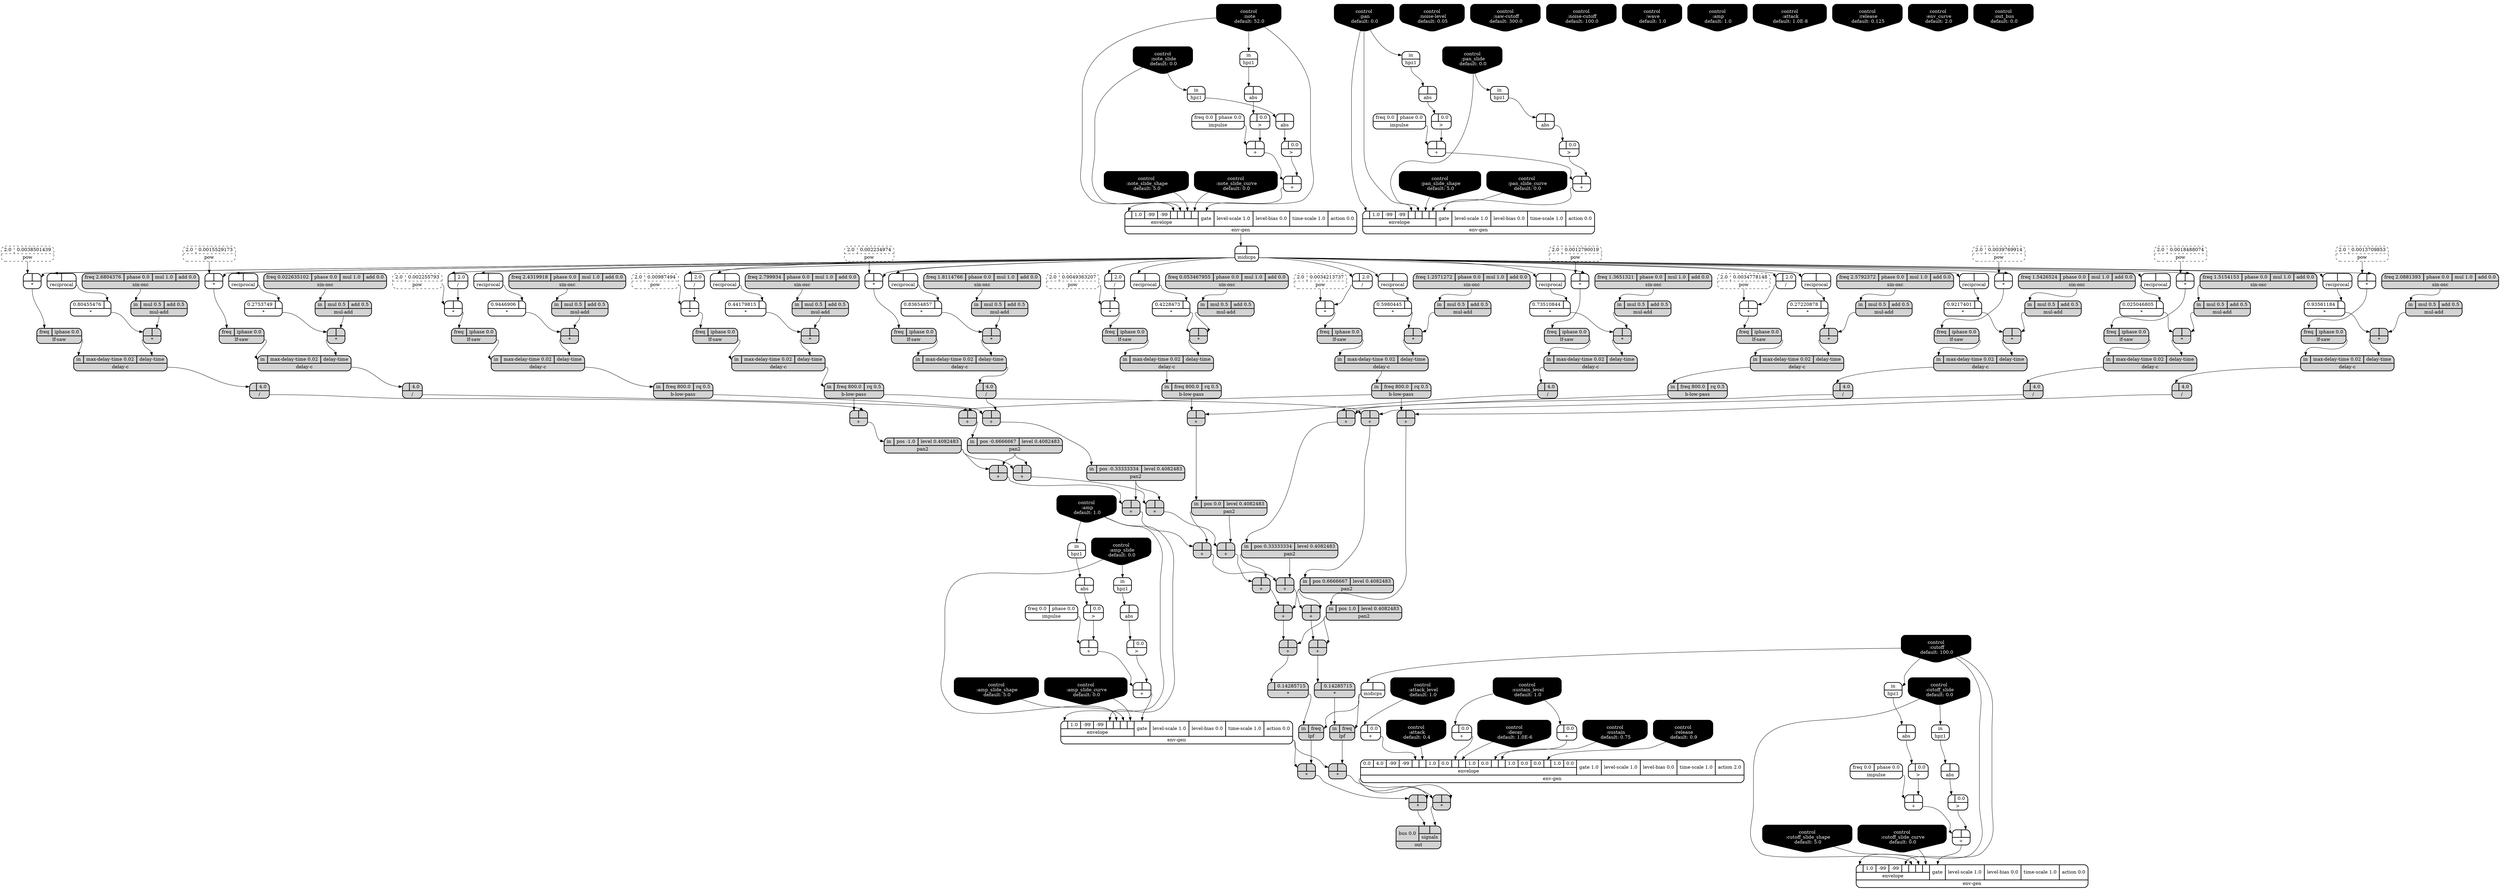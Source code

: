 digraph synthdef {
45 [label = "{{ <a> |<b> } |<__UG_NAME__>* }" style="bold, rounded" shape=record rankdir=LR];
48 [label = "{{ <a> 0.44179815|<b> } |<__UG_NAME__>* }" style="bold, rounded" shape=record rankdir=LR];
51 [label = "{{ <a> |<b> } |<__UG_NAME__>* }" style="filled, bold, rounded"  shape=record rankdir=LR];
55 [label = "{{ <a> |<b> } |<__UG_NAME__>* }" style="bold, rounded" shape=record rankdir=LR];
58 [label = "{{ <a> 0.80455476|<b> } |<__UG_NAME__>* }" style="bold, rounded" shape=record rankdir=LR];
61 [label = "{{ <a> |<b> } |<__UG_NAME__>* }" style="filled, bold, rounded"  shape=record rankdir=LR];
66 [label = "{{ <a> 0.9217401|<b> } |<__UG_NAME__>* }" style="bold, rounded" shape=record rankdir=LR];
69 [label = "{{ <a> |<b> } |<__UG_NAME__>* }" style="bold, rounded" shape=record rankdir=LR];
72 [label = "{{ <a> |<b> } |<__UG_NAME__>* }" style="bold, rounded" shape=record rankdir=LR];
75 [label = "{{ <a> 0.83654857|<b> } |<__UG_NAME__>* }" style="bold, rounded" shape=record rankdir=LR];
78 [label = "{{ <a> |<b> } |<__UG_NAME__>* }" style="filled, bold, rounded"  shape=record rankdir=LR];
83 [label = "{{ <a> 0.93561184|<b> } |<__UG_NAME__>* }" style="bold, rounded" shape=record rankdir=LR];
86 [label = "{{ <a> |<b> } |<__UG_NAME__>* }" style="filled, bold, rounded"  shape=record rankdir=LR];
89 [label = "{{ <a> |<b> } |<__UG_NAME__>* }" style="bold, rounded" shape=record rankdir=LR];
92 [label = "{{ <a> 0.9446906|<b> } |<__UG_NAME__>* }" style="bold, rounded" shape=record rankdir=LR];
95 [label = "{{ <a> |<b> } |<__UG_NAME__>* }" style="filled, bold, rounded"  shape=record rankdir=LR];
98 [label = "{{ <a> 0.4228473|<b> } |<__UG_NAME__>* }" style="bold, rounded" shape=record rankdir=LR];
101 [label = "{{ <a> |<b> } |<__UG_NAME__>* }" style="filled, bold, rounded"  shape=record rankdir=LR];
106 [label = "{{ <a> |<b> } |<__UG_NAME__>* }" style="bold, rounded" shape=record rankdir=LR];
109 [label = "{{ <a> 0.5980445|<b> } |<__UG_NAME__>* }" style="bold, rounded" shape=record rankdir=LR];
112 [label = "{{ <a> |<b> } |<__UG_NAME__>* }" style="filled, bold, rounded"  shape=record rankdir=LR];
116 [label = "{{ <a> |<b> } |<__UG_NAME__>* }" style="bold, rounded" shape=record rankdir=LR];
118 [label = "{{ <a> 0.2753749|<b> } |<__UG_NAME__>* }" style="bold, rounded" shape=record rankdir=LR];
121 [label = "{{ <a> |<b> } |<__UG_NAME__>* }" style="filled, bold, rounded"  shape=record rankdir=LR];
133 [label = "{{ <a> |<b> } |<__UG_NAME__>* }" style="bold, rounded" shape=record rankdir=LR];
136 [label = "{{ <a> 0.73510844|<b> } |<__UG_NAME__>* }" style="bold, rounded" shape=record rankdir=LR];
139 [label = "{{ <a> |<b> } |<__UG_NAME__>* }" style="filled, bold, rounded"  shape=record rankdir=LR];
147 [label = "{{ <a> |<b> } |<__UG_NAME__>* }" style="bold, rounded" shape=record rankdir=LR];
149 [label = "{{ <a> 0.27220878|<b> } |<__UG_NAME__>* }" style="bold, rounded" shape=record rankdir=LR];
152 [label = "{{ <a> |<b> } |<__UG_NAME__>* }" style="filled, bold, rounded"  shape=record rankdir=LR];
156 [label = "{{ <a> |<b> } |<__UG_NAME__>* }" style="bold, rounded" shape=record rankdir=LR];
160 [label = "{{ <a> |<b> } |<__UG_NAME__>* }" style="filled, bold, rounded"  shape=record rankdir=LR];
167 [label = "{{ <a> |<b> } |<__UG_NAME__>* }" style="bold, rounded" shape=record rankdir=LR];
170 [label = "{{ <a> 0.025046805|<b> } |<__UG_NAME__>* }" style="bold, rounded" shape=record rankdir=LR];
173 [label = "{{ <a> |<b> } |<__UG_NAME__>* }" style="filled, bold, rounded"  shape=record rankdir=LR];
186 [label = "{{ <a> |<b> } |<__UG_NAME__>* }" style="bold, rounded" shape=record rankdir=LR];
197 [label = "{{ <a> |<b> 0.14285715} |<__UG_NAME__>* }" style="filled, bold, rounded"  shape=record rankdir=LR];
207 [label = "{{ <a> |<b> 0.14285715} |<__UG_NAME__>* }" style="filled, bold, rounded"  shape=record rankdir=LR];
209 [label = "{{ <a> |<b> } |<__UG_NAME__>* }" style="filled, bold, rounded"  shape=record rankdir=LR];
213 [label = "{{ <a> |<b> } |<__UG_NAME__>* }" style="filled, bold, rounded"  shape=record rankdir=LR];
214 [label = "{{ <a> |<b> } |<__UG_NAME__>* }" style="filled, bold, rounded"  shape=record rankdir=LR];
215 [label = "{{ <a> |<b> } |<__UG_NAME__>* }" style="filled, bold, rounded"  shape=record rankdir=LR];
35 [label = "{{ <a> |<b> } |<__UG_NAME__>+ }" style="bold, rounded" shape=record rankdir=LR];
39 [label = "{{ <a> |<b> } |<__UG_NAME__>+ }" style="bold, rounded" shape=record rankdir=LR];
64 [label = "{{ <a> |<b> } |<__UG_NAME__>+ }" style="filled, bold, rounded"  shape=record rankdir=LR];
124 [label = "{{ <a> |<b> } |<__UG_NAME__>+ }" style="filled, bold, rounded"  shape=record rankdir=LR];
126 [label = "{{ <a> |<b> } |<__UG_NAME__>+ }" style="filled, bold, rounded"  shape=record rankdir=LR];
128 [label = "{{ <a> |<b> } |<__UG_NAME__>+ }" style="filled, bold, rounded"  shape=record rankdir=LR];
130 [label = "{{ <a> |<b> } |<__UG_NAME__>+ }" style="filled, bold, rounded"  shape=record rankdir=LR];
142 [label = "{{ <a> |<b> } |<__UG_NAME__>+ }" style="filled, bold, rounded"  shape=record rankdir=LR];
144 [label = "{{ <a> |<b> } |<__UG_NAME__>+ }" style="filled, bold, rounded"  shape=record rankdir=LR];
163 [label = "{{ <a> |<b> } |<__UG_NAME__>+ }" style="filled, bold, rounded"  shape=record rankdir=LR];
165 [label = "{{ <a> |<b> } |<__UG_NAME__>+ }" style="filled, bold, rounded"  shape=record rankdir=LR];
176 [label = "{{ <a> |<b> } |<__UG_NAME__>+ }" style="filled, bold, rounded"  shape=record rankdir=LR];
178 [label = "{{ <a> |<b> } |<__UG_NAME__>+ }" style="filled, bold, rounded"  shape=record rankdir=LR];
181 [label = "{{ <a> |<b> } |<__UG_NAME__>+ }" style="filled, bold, rounded"  shape=record rankdir=LR];
182 [label = "{{ <a> |<b> } |<__UG_NAME__>+ }" style="filled, bold, rounded"  shape=record rankdir=LR];
183 [label = "{{ <a> |<b> } |<__UG_NAME__>+ }" style="filled, bold, rounded"  shape=record rankdir=LR];
184 [label = "{{ <a> |<b> } |<__UG_NAME__>+ }" style="filled, bold, rounded"  shape=record rankdir=LR];
185 [label = "{{ <a> |<b> } |<__UG_NAME__>+ }" style="filled, bold, rounded"  shape=record rankdir=LR];
190 [label = "{{ <a> |<b> } |<__UG_NAME__>+ }" style="filled, bold, rounded"  shape=record rankdir=LR];
192 [label = "{{ <a> |<b> } |<__UG_NAME__>+ }" style="filled, bold, rounded"  shape=record rankdir=LR];
193 [label = "{{ <a> |<b> 0.0} |<__UG_NAME__>+ }" style="bold, rounded" shape=record rankdir=LR];
200 [label = "{{ <a> |<b> } |<__UG_NAME__>+ }" style="bold, rounded" shape=record rankdir=LR];
204 [label = "{{ <a> |<b> } |<__UG_NAME__>+ }" style="bold, rounded" shape=record rankdir=LR];
206 [label = "{{ <a> |<b> } |<__UG_NAME__>+ }" style="filled, bold, rounded"  shape=record rankdir=LR];
210 [label = "{{ <a> |<b> 0.0} |<__UG_NAME__>+ }" style="bold, rounded" shape=record rankdir=LR];
211 [label = "{{ <a> |<b> 0.0} |<__UG_NAME__>+ }" style="bold, rounded" shape=record rankdir=LR];
221 [label = "{{ <a> |<b> } |<__UG_NAME__>+ }" style="bold, rounded" shape=record rankdir=LR];
225 [label = "{{ <a> |<b> } |<__UG_NAME__>+ }" style="bold, rounded" shape=record rankdir=LR];
231 [label = "{{ <a> |<b> } |<__UG_NAME__>+ }" style="bold, rounded" shape=record rankdir=LR];
235 [label = "{{ <a> |<b> } |<__UG_NAME__>+ }" style="bold, rounded" shape=record rankdir=LR];
44 [label = "{{ <a> |<b> 2.0} |<__UG_NAME__>/ }" style="bold, rounded" shape=record rankdir=LR];
63 [label = "{{ <a> |<b> 4.0} |<__UG_NAME__>/ }" style="filled, bold, rounded"  shape=record rankdir=LR];
68 [label = "{{ <a> |<b> 2.0} |<__UG_NAME__>/ }" style="bold, rounded" shape=record rankdir=LR];
80 [label = "{{ <a> |<b> 4.0} |<__UG_NAME__>/ }" style="filled, bold, rounded"  shape=record rankdir=LR];
88 [label = "{{ <a> |<b> 2.0} |<__UG_NAME__>/ }" style="bold, rounded" shape=record rankdir=LR];
105 [label = "{{ <a> |<b> 2.0} |<__UG_NAME__>/ }" style="bold, rounded" shape=record rankdir=LR];
123 [label = "{{ <a> |<b> 4.0} |<__UG_NAME__>/ }" style="filled, bold, rounded"  shape=record rankdir=LR];
141 [label = "{{ <a> |<b> 4.0} |<__UG_NAME__>/ }" style="filled, bold, rounded"  shape=record rankdir=LR];
146 [label = "{{ <a> |<b> 2.0} |<__UG_NAME__>/ }" style="bold, rounded" shape=record rankdir=LR];
162 [label = "{{ <a> |<b> 4.0} |<__UG_NAME__>/ }" style="filled, bold, rounded"  shape=record rankdir=LR];
175 [label = "{{ <a> |<b> 4.0} |<__UG_NAME__>/ }" style="filled, bold, rounded"  shape=record rankdir=LR];
189 [label = "{{ <a> |<b> 4.0} |<__UG_NAME__>/ }" style="filled, bold, rounded"  shape=record rankdir=LR];
34 [label = "{{ <a> |<b> 0.0} |<__UG_NAME__>\> }" style="bold, rounded" shape=record rankdir=LR];
38 [label = "{{ <a> |<b> 0.0} |<__UG_NAME__>\> }" style="bold, rounded" shape=record rankdir=LR];
196 [label = "{{ <a> |<b> 0.0} |<__UG_NAME__>\> }" style="bold, rounded" shape=record rankdir=LR];
203 [label = "{{ <a> |<b> 0.0} |<__UG_NAME__>\> }" style="bold, rounded" shape=record rankdir=LR];
220 [label = "{{ <a> |<b> 0.0} |<__UG_NAME__>\> }" style="bold, rounded" shape=record rankdir=LR];
224 [label = "{{ <a> |<b> 0.0} |<__UG_NAME__>\> }" style="bold, rounded" shape=record rankdir=LR];
230 [label = "{{ <a> |<b> 0.0} |<__UG_NAME__>\> }" style="bold, rounded" shape=record rankdir=LR];
234 [label = "{{ <a> |<b> 0.0} |<__UG_NAME__>\> }" style="bold, rounded" shape=record rankdir=LR];
33 [label = "{{ <a> |<b> } |<__UG_NAME__>abs }" style="bold, rounded" shape=record rankdir=LR];
37 [label = "{{ <a> |<b> } |<__UG_NAME__>abs }" style="bold, rounded" shape=record rankdir=LR];
195 [label = "{{ <a> |<b> } |<__UG_NAME__>abs }" style="bold, rounded" shape=record rankdir=LR];
202 [label = "{{ <a> |<b> } |<__UG_NAME__>abs }" style="bold, rounded" shape=record rankdir=LR];
219 [label = "{{ <a> |<b> } |<__UG_NAME__>abs }" style="bold, rounded" shape=record rankdir=LR];
223 [label = "{{ <a> |<b> } |<__UG_NAME__>abs }" style="bold, rounded" shape=record rankdir=LR];
229 [label = "{{ <a> |<b> } |<__UG_NAME__>abs }" style="bold, rounded" shape=record rankdir=LR];
233 [label = "{{ <a> |<b> } |<__UG_NAME__>abs }" style="bold, rounded" shape=record rankdir=LR];
53 [label = "{{ <in> in|<freq> freq 800.0|<rq> rq 0.5} |<__UG_NAME__>b-low-pass }" style="filled, bold, rounded"  shape=record rankdir=LR];
114 [label = "{{ <in> in|<freq> freq 800.0|<rq> rq 0.5} |<__UG_NAME__>b-low-pass }" style="filled, bold, rounded"  shape=record rankdir=LR];
127 [label = "{{ <in> in|<freq> freq 800.0|<rq> rq 0.5} |<__UG_NAME__>b-low-pass }" style="filled, bold, rounded"  shape=record rankdir=LR];
131 [label = "{{ <in> in|<freq> freq 800.0|<rq> rq 0.5} |<__UG_NAME__>b-low-pass }" style="filled, bold, rounded"  shape=record rankdir=LR];
154 [label = "{{ <in> in|<freq> freq 800.0|<rq> rq 0.5} |<__UG_NAME__>b-low-pass }" style="filled, bold, rounded"  shape=record rankdir=LR];
0 [label = "control
 :amp
 default: 1.0" shape=invhouse style="rounded, filled, bold" fillcolor=black fontcolor=white ]; 
1 [label = "control
 :noise-level
 default: 0.05" shape=invhouse style="rounded, filled, bold" fillcolor=black fontcolor=white ]; 
2 [label = "control
 :attack
 default: 0.4" shape=invhouse style="rounded, filled, bold" fillcolor=black fontcolor=white ]; 
3 [label = "control
 :release
 default: 0.9" shape=invhouse style="rounded, filled, bold" fillcolor=black fontcolor=white ]; 
4 [label = "control
 :saw-cutoff
 default: 300.0" shape=invhouse style="rounded, filled, bold" fillcolor=black fontcolor=white ]; 
5 [label = "control
 :noise-cutoff
 default: 100.0" shape=invhouse style="rounded, filled, bold" fillcolor=black fontcolor=white ]; 
6 [label = "control
 :wave
 default: 1.0" shape=invhouse style="rounded, filled, bold" fillcolor=black fontcolor=white ]; 
7 [label = "control
 :note
 default: 52.0" shape=invhouse style="rounded, filled, bold" fillcolor=black fontcolor=white ]; 
8 [label = "control
 :note_slide
 default: 0.0" shape=invhouse style="rounded, filled, bold" fillcolor=black fontcolor=white ]; 
9 [label = "control
 :note_slide_shape
 default: 5.0" shape=invhouse style="rounded, filled, bold" fillcolor=black fontcolor=white ]; 
10 [label = "control
 :note_slide_curve
 default: 0.0" shape=invhouse style="rounded, filled, bold" fillcolor=black fontcolor=white ]; 
11 [label = "control
 :amp
 default: 1.0" shape=invhouse style="rounded, filled, bold" fillcolor=black fontcolor=white ]; 
12 [label = "control
 :amp_slide
 default: 0.0" shape=invhouse style="rounded, filled, bold" fillcolor=black fontcolor=white ]; 
13 [label = "control
 :amp_slide_shape
 default: 5.0" shape=invhouse style="rounded, filled, bold" fillcolor=black fontcolor=white ]; 
14 [label = "control
 :amp_slide_curve
 default: 0.0" shape=invhouse style="rounded, filled, bold" fillcolor=black fontcolor=white ]; 
15 [label = "control
 :pan
 default: 0.0" shape=invhouse style="rounded, filled, bold" fillcolor=black fontcolor=white ]; 
16 [label = "control
 :pan_slide
 default: 0.0" shape=invhouse style="rounded, filled, bold" fillcolor=black fontcolor=white ]; 
17 [label = "control
 :pan_slide_shape
 default: 5.0" shape=invhouse style="rounded, filled, bold" fillcolor=black fontcolor=white ]; 
18 [label = "control
 :pan_slide_curve
 default: 0.0" shape=invhouse style="rounded, filled, bold" fillcolor=black fontcolor=white ]; 
19 [label = "control
 :attack
 default: 1.0E-8" shape=invhouse style="rounded, filled, bold" fillcolor=black fontcolor=white ]; 
20 [label = "control
 :decay
 default: 1.0E-6" shape=invhouse style="rounded, filled, bold" fillcolor=black fontcolor=white ]; 
21 [label = "control
 :sustain
 default: 0.75" shape=invhouse style="rounded, filled, bold" fillcolor=black fontcolor=white ]; 
22 [label = "control
 :release
 default: 0.125" shape=invhouse style="rounded, filled, bold" fillcolor=black fontcolor=white ]; 
23 [label = "control
 :attack_level
 default: 1.0" shape=invhouse style="rounded, filled, bold" fillcolor=black fontcolor=white ]; 
24 [label = "control
 :sustain_level
 default: 1.0" shape=invhouse style="rounded, filled, bold" fillcolor=black fontcolor=white ]; 
25 [label = "control
 :env_curve
 default: 2.0" shape=invhouse style="rounded, filled, bold" fillcolor=black fontcolor=white ]; 
26 [label = "control
 :out_bus
 default: 0.0" shape=invhouse style="rounded, filled, bold" fillcolor=black fontcolor=white ]; 
27 [label = "control
 :cutoff
 default: 100.0" shape=invhouse style="rounded, filled, bold" fillcolor=black fontcolor=white ]; 
28 [label = "control
 :cutoff_slide
 default: 0.0" shape=invhouse style="rounded, filled, bold" fillcolor=black fontcolor=white ]; 
29 [label = "control
 :cutoff_slide_shape
 default: 5.0" shape=invhouse style="rounded, filled, bold" fillcolor=black fontcolor=white ]; 
30 [label = "control
 :cutoff_slide_curve
 default: 0.0" shape=invhouse style="rounded, filled, bold" fillcolor=black fontcolor=white ]; 
52 [label = "{{ <in> in|<max____delay____time> max-delay-time 0.02|<delay____time> delay-time} |<__UG_NAME__>delay-c }" style="filled, bold, rounded"  shape=record rankdir=LR];
62 [label = "{{ <in> in|<max____delay____time> max-delay-time 0.02|<delay____time> delay-time} |<__UG_NAME__>delay-c }" style="filled, bold, rounded"  shape=record rankdir=LR];
79 [label = "{{ <in> in|<max____delay____time> max-delay-time 0.02|<delay____time> delay-time} |<__UG_NAME__>delay-c }" style="filled, bold, rounded"  shape=record rankdir=LR];
96 [label = "{{ <in> in|<max____delay____time> max-delay-time 0.02|<delay____time> delay-time} |<__UG_NAME__>delay-c }" style="filled, bold, rounded"  shape=record rankdir=LR];
102 [label = "{{ <in> in|<max____delay____time> max-delay-time 0.02|<delay____time> delay-time} |<__UG_NAME__>delay-c }" style="filled, bold, rounded"  shape=record rankdir=LR];
113 [label = "{{ <in> in|<max____delay____time> max-delay-time 0.02|<delay____time> delay-time} |<__UG_NAME__>delay-c }" style="filled, bold, rounded"  shape=record rankdir=LR];
122 [label = "{{ <in> in|<max____delay____time> max-delay-time 0.02|<delay____time> delay-time} |<__UG_NAME__>delay-c }" style="filled, bold, rounded"  shape=record rankdir=LR];
140 [label = "{{ <in> in|<max____delay____time> max-delay-time 0.02|<delay____time> delay-time} |<__UG_NAME__>delay-c }" style="filled, bold, rounded"  shape=record rankdir=LR];
153 [label = "{{ <in> in|<max____delay____time> max-delay-time 0.02|<delay____time> delay-time} |<__UG_NAME__>delay-c }" style="filled, bold, rounded"  shape=record rankdir=LR];
161 [label = "{{ <in> in|<max____delay____time> max-delay-time 0.02|<delay____time> delay-time} |<__UG_NAME__>delay-c }" style="filled, bold, rounded"  shape=record rankdir=LR];
174 [label = "{{ <in> in|<max____delay____time> max-delay-time 0.02|<delay____time> delay-time} |<__UG_NAME__>delay-c }" style="filled, bold, rounded"  shape=record rankdir=LR];
188 [label = "{{ <in> in|<max____delay____time> max-delay-time 0.02|<delay____time> delay-time} |<__UG_NAME__>delay-c }" style="filled, bold, rounded"  shape=record rankdir=LR];
40 [label = "{{ {{<envelope___control___0>|1.0|-99|-99|<envelope___control___4>|<envelope___control___5>|<envelope___control___6>|<envelope___control___7>}|envelope}|<gate> gate|<level____scale> level-scale 1.0|<level____bias> level-bias 0.0|<time____scale> time-scale 1.0|<action> action 0.0} |<__UG_NAME__>env-gen }" style="bold, rounded" shape=record rankdir=LR];
205 [label = "{{ {{<envelope___control___0>|1.0|-99|-99|<envelope___control___4>|<envelope___control___5>|<envelope___control___6>|<envelope___control___7>}|envelope}|<gate> gate|<level____scale> level-scale 1.0|<level____bias> level-bias 0.0|<time____scale> time-scale 1.0|<action> action 0.0} |<__UG_NAME__>env-gen }" style="bold, rounded" shape=record rankdir=LR];
212 [label = "{{ {{0.0|4.0|-99|-99|<envelope___binary____op____u____gen___4>|<envelope___control___5>|1.0|0.0|<envelope___binary____op____u____gen___8>|<envelope___control___9>|1.0|0.0|<envelope___binary____op____u____gen___12>|<envelope___control___13>|1.0|0.0|0.0|<envelope___control___17>|1.0|0.0}|envelope}|<gate> gate 1.0|<level____scale> level-scale 1.0|<level____bias> level-bias 0.0|<time____scale> time-scale 1.0|<action> action 2.0} |<__UG_NAME__>env-gen }" style="bold, rounded" shape=record rankdir=LR];
226 [label = "{{ {{<envelope___control___0>|1.0|-99|-99|<envelope___control___4>|<envelope___control___5>|<envelope___control___6>|<envelope___control___7>}|envelope}|<gate> gate|<level____scale> level-scale 1.0|<level____bias> level-bias 0.0|<time____scale> time-scale 1.0|<action> action 0.0} |<__UG_NAME__>env-gen }" style="bold, rounded" shape=record rankdir=LR];
236 [label = "{{ {{<envelope___control___0>|1.0|-99|-99|<envelope___control___4>|<envelope___control___5>|<envelope___control___6>|<envelope___control___7>}|envelope}|<gate> gate|<level____scale> level-scale 1.0|<level____bias> level-bias 0.0|<time____scale> time-scale 1.0|<action> action 0.0} |<__UG_NAME__>env-gen }" style="bold, rounded" shape=record rankdir=LR];
32 [label = "{{ <in> in} |<__UG_NAME__>hpz1 }" style="bold, rounded" shape=record rankdir=LR];
36 [label = "{{ <in> in} |<__UG_NAME__>hpz1 }" style="bold, rounded" shape=record rankdir=LR];
194 [label = "{{ <in> in} |<__UG_NAME__>hpz1 }" style="bold, rounded" shape=record rankdir=LR];
201 [label = "{{ <in> in} |<__UG_NAME__>hpz1 }" style="bold, rounded" shape=record rankdir=LR];
218 [label = "{{ <in> in} |<__UG_NAME__>hpz1 }" style="bold, rounded" shape=record rankdir=LR];
222 [label = "{{ <in> in} |<__UG_NAME__>hpz1 }" style="bold, rounded" shape=record rankdir=LR];
228 [label = "{{ <in> in} |<__UG_NAME__>hpz1 }" style="bold, rounded" shape=record rankdir=LR];
232 [label = "{{ <in> in} |<__UG_NAME__>hpz1 }" style="bold, rounded" shape=record rankdir=LR];
31 [label = "{{ <freq> freq 0.0|<phase> phase 0.0} |<__UG_NAME__>impulse }" style="bold, rounded" shape=record rankdir=LR];
179 [label = "{{ <freq> freq 0.0|<phase> phase 0.0} |<__UG_NAME__>impulse }" style="bold, rounded" shape=record rankdir=LR];
217 [label = "{{ <freq> freq 0.0|<phase> phase 0.0} |<__UG_NAME__>impulse }" style="bold, rounded" shape=record rankdir=LR];
227 [label = "{{ <freq> freq 0.0|<phase> phase 0.0} |<__UG_NAME__>impulse }" style="bold, rounded" shape=record rankdir=LR];
46 [label = "{{ <freq> freq|<iphase> iphase 0.0} |<__UG_NAME__>lf-saw }" style="filled, bold, rounded"  shape=record rankdir=LR];
56 [label = "{{ <freq> freq|<iphase> iphase 0.0} |<__UG_NAME__>lf-saw }" style="filled, bold, rounded"  shape=record rankdir=LR];
70 [label = "{{ <freq> freq|<iphase> iphase 0.0} |<__UG_NAME__>lf-saw }" style="filled, bold, rounded"  shape=record rankdir=LR];
73 [label = "{{ <freq> freq|<iphase> iphase 0.0} |<__UG_NAME__>lf-saw }" style="filled, bold, rounded"  shape=record rankdir=LR];
90 [label = "{{ <freq> freq|<iphase> iphase 0.0} |<__UG_NAME__>lf-saw }" style="filled, bold, rounded"  shape=record rankdir=LR];
107 [label = "{{ <freq> freq|<iphase> iphase 0.0} |<__UG_NAME__>lf-saw }" style="filled, bold, rounded"  shape=record rankdir=LR];
117 [label = "{{ <freq> freq|<iphase> iphase 0.0} |<__UG_NAME__>lf-saw }" style="filled, bold, rounded"  shape=record rankdir=LR];
134 [label = "{{ <freq> freq|<iphase> iphase 0.0} |<__UG_NAME__>lf-saw }" style="filled, bold, rounded"  shape=record rankdir=LR];
148 [label = "{{ <freq> freq|<iphase> iphase 0.0} |<__UG_NAME__>lf-saw }" style="filled, bold, rounded"  shape=record rankdir=LR];
157 [label = "{{ <freq> freq|<iphase> iphase 0.0} |<__UG_NAME__>lf-saw }" style="filled, bold, rounded"  shape=record rankdir=LR];
168 [label = "{{ <freq> freq|<iphase> iphase 0.0} |<__UG_NAME__>lf-saw }" style="filled, bold, rounded"  shape=record rankdir=LR];
187 [label = "{{ <freq> freq|<iphase> iphase 0.0} |<__UG_NAME__>lf-saw }" style="filled, bold, rounded"  shape=record rankdir=LR];
199 [label = "{{ <in> in|<freq> freq} |<__UG_NAME__>lpf }" style="filled, bold, rounded"  shape=record rankdir=LR];
208 [label = "{{ <in> in|<freq> freq} |<__UG_NAME__>lpf }" style="filled, bold, rounded"  shape=record rankdir=LR];
41 [label = "{{ <a> |<b> } |<__UG_NAME__>midicps }" style="bold, rounded" shape=record rankdir=LR];
198 [label = "{{ <a> |<b> } |<__UG_NAME__>midicps }" style="bold, rounded" shape=record rankdir=LR];
50 [label = "{{ <in> in|<mul> mul 0.5|<add> add 0.5} |<__UG_NAME__>mul-add }" style="filled, bold, rounded"  shape=record rankdir=LR];
60 [label = "{{ <in> in|<mul> mul 0.5|<add> add 0.5} |<__UG_NAME__>mul-add }" style="filled, bold, rounded"  shape=record rankdir=LR];
77 [label = "{{ <in> in|<mul> mul 0.5|<add> add 0.5} |<__UG_NAME__>mul-add }" style="filled, bold, rounded"  shape=record rankdir=LR];
85 [label = "{{ <in> in|<mul> mul 0.5|<add> add 0.5} |<__UG_NAME__>mul-add }" style="filled, bold, rounded"  shape=record rankdir=LR];
94 [label = "{{ <in> in|<mul> mul 0.5|<add> add 0.5} |<__UG_NAME__>mul-add }" style="filled, bold, rounded"  shape=record rankdir=LR];
100 [label = "{{ <in> in|<mul> mul 0.5|<add> add 0.5} |<__UG_NAME__>mul-add }" style="filled, bold, rounded"  shape=record rankdir=LR];
111 [label = "{{ <in> in|<mul> mul 0.5|<add> add 0.5} |<__UG_NAME__>mul-add }" style="filled, bold, rounded"  shape=record rankdir=LR];
120 [label = "{{ <in> in|<mul> mul 0.5|<add> add 0.5} |<__UG_NAME__>mul-add }" style="filled, bold, rounded"  shape=record rankdir=LR];
138 [label = "{{ <in> in|<mul> mul 0.5|<add> add 0.5} |<__UG_NAME__>mul-add }" style="filled, bold, rounded"  shape=record rankdir=LR];
151 [label = "{{ <in> in|<mul> mul 0.5|<add> add 0.5} |<__UG_NAME__>mul-add }" style="filled, bold, rounded"  shape=record rankdir=LR];
159 [label = "{{ <in> in|<mul> mul 0.5|<add> add 0.5} |<__UG_NAME__>mul-add }" style="filled, bold, rounded"  shape=record rankdir=LR];
172 [label = "{{ <in> in|<mul> mul 0.5|<add> add 0.5} |<__UG_NAME__>mul-add }" style="filled, bold, rounded"  shape=record rankdir=LR];
216 [label = "{{ <bus> bus 0.0|{{<signals___binary____op____u____gen___0>|<signals___binary____op____u____gen___1>}|signals}} |<__UG_NAME__>out }" style="filled, bold, rounded"  shape=record rankdir=LR];
103 [label = "{{ <in> in|<pos> pos -1.0|<level> level 0.4082483} |<__UG_NAME__>pan2 }" style="filled, bold, rounded"  shape=record rankdir=LR];
125 [label = "{{ <in> in|<pos> pos -0.6666667|<level> level 0.4082483} |<__UG_NAME__>pan2 }" style="filled, bold, rounded"  shape=record rankdir=LR];
129 [label = "{{ <in> in|<pos> pos -0.33333334|<level> level 0.4082483} |<__UG_NAME__>pan2 }" style="filled, bold, rounded"  shape=record rankdir=LR];
143 [label = "{{ <in> in|<pos> pos 0.0|<level> level 0.4082483} |<__UG_NAME__>pan2 }" style="filled, bold, rounded"  shape=record rankdir=LR];
164 [label = "{{ <in> in|<pos> pos 0.33333334|<level> level 0.4082483} |<__UG_NAME__>pan2 }" style="filled, bold, rounded"  shape=record rankdir=LR];
177 [label = "{{ <in> in|<pos> pos 0.6666667|<level> level 0.4082483} |<__UG_NAME__>pan2 }" style="filled, bold, rounded"  shape=record rankdir=LR];
191 [label = "{{ <in> in|<pos> pos 1.0|<level> level 0.4082483} |<__UG_NAME__>pan2 }" style="filled, bold, rounded"  shape=record rankdir=LR];
43 [label = "{{ <a> 2.0|<b> 0.00987494} |<__UG_NAME__>pow }" style="dashed, rounded" shape=record rankdir=LR];
54 [label = "{{ <a> 2.0|<b> 0.0038501439} |<__UG_NAME__>pow }" style="dashed, rounded" shape=record rankdir=LR];
67 [label = "{{ <a> 2.0|<b> 0.0049363207} |<__UG_NAME__>pow }" style="dashed, rounded" shape=record rankdir=LR];
71 [label = "{{ <a> 2.0|<b> 0.002234974} |<__UG_NAME__>pow }" style="dashed, rounded" shape=record rankdir=LR];
87 [label = "{{ <a> 2.0|<b> 0.002255793} |<__UG_NAME__>pow }" style="dashed, rounded" shape=record rankdir=LR];
104 [label = "{{ <a> 2.0|<b> 0.0034213737} |<__UG_NAME__>pow }" style="dashed, rounded" shape=record rankdir=LR];
115 [label = "{{ <a> 2.0|<b> 0.0015529173} |<__UG_NAME__>pow }" style="dashed, rounded" shape=record rankdir=LR];
132 [label = "{{ <a> 2.0|<b> 0.0012790019} |<__UG_NAME__>pow }" style="dashed, rounded" shape=record rankdir=LR];
145 [label = "{{ <a> 2.0|<b> 0.0034778148} |<__UG_NAME__>pow }" style="dashed, rounded" shape=record rankdir=LR];
155 [label = "{{ <a> 2.0|<b> 0.0039769914} |<__UG_NAME__>pow }" style="dashed, rounded" shape=record rankdir=LR];
166 [label = "{{ <a> 2.0|<b> 0.0018488074} |<__UG_NAME__>pow }" style="dashed, rounded" shape=record rankdir=LR];
180 [label = "{{ <a> 2.0|<b> 0.0013709853} |<__UG_NAME__>pow }" style="dashed, rounded" shape=record rankdir=LR];
42 [label = "{{ <a> |<b> } |<__UG_NAME__>reciprocal }" style="bold, rounded" shape=record rankdir=LR];
47 [label = "{{ <a> |<b> } |<__UG_NAME__>reciprocal }" style="bold, rounded" shape=record rankdir=LR];
57 [label = "{{ <a> |<b> } |<__UG_NAME__>reciprocal }" style="bold, rounded" shape=record rankdir=LR];
65 [label = "{{ <a> |<b> } |<__UG_NAME__>reciprocal }" style="bold, rounded" shape=record rankdir=LR];
74 [label = "{{ <a> |<b> } |<__UG_NAME__>reciprocal }" style="bold, rounded" shape=record rankdir=LR];
81 [label = "{{ <a> |<b> } |<__UG_NAME__>reciprocal }" style="bold, rounded" shape=record rankdir=LR];
82 [label = "{{ <a> |<b> } |<__UG_NAME__>reciprocal }" style="bold, rounded" shape=record rankdir=LR];
91 [label = "{{ <a> |<b> } |<__UG_NAME__>reciprocal }" style="bold, rounded" shape=record rankdir=LR];
97 [label = "{{ <a> |<b> } |<__UG_NAME__>reciprocal }" style="bold, rounded" shape=record rankdir=LR];
108 [label = "{{ <a> |<b> } |<__UG_NAME__>reciprocal }" style="bold, rounded" shape=record rankdir=LR];
135 [label = "{{ <a> |<b> } |<__UG_NAME__>reciprocal }" style="bold, rounded" shape=record rankdir=LR];
169 [label = "{{ <a> |<b> } |<__UG_NAME__>reciprocal }" style="bold, rounded" shape=record rankdir=LR];
49 [label = "{{ <freq> freq 2.799934|<phase> phase 0.0|<mul> mul 1.0|<add> add 0.0} |<__UG_NAME__>sin-osc }" style="filled, bold, rounded"  shape=record rankdir=LR];
59 [label = "{{ <freq> freq 2.6804376|<phase> phase 0.0|<mul> mul 1.0|<add> add 0.0} |<__UG_NAME__>sin-osc }" style="filled, bold, rounded"  shape=record rankdir=LR];
76 [label = "{{ <freq> freq 1.8114766|<phase> phase 0.0|<mul> mul 1.0|<add> add 0.0} |<__UG_NAME__>sin-osc }" style="filled, bold, rounded"  shape=record rankdir=LR];
84 [label = "{{ <freq> freq 2.0881393|<phase> phase 0.0|<mul> mul 1.0|<add> add 0.0} |<__UG_NAME__>sin-osc }" style="filled, bold, rounded"  shape=record rankdir=LR];
93 [label = "{{ <freq> freq 2.4319918|<phase> phase 0.0|<mul> mul 1.0|<add> add 0.0} |<__UG_NAME__>sin-osc }" style="filled, bold, rounded"  shape=record rankdir=LR];
99 [label = "{{ <freq> freq 0.053467955|<phase> phase 0.0|<mul> mul 1.0|<add> add 0.0} |<__UG_NAME__>sin-osc }" style="filled, bold, rounded"  shape=record rankdir=LR];
110 [label = "{{ <freq> freq 1.2571272|<phase> phase 0.0|<mul> mul 1.0|<add> add 0.0} |<__UG_NAME__>sin-osc }" style="filled, bold, rounded"  shape=record rankdir=LR];
119 [label = "{{ <freq> freq 0.022635102|<phase> phase 0.0|<mul> mul 1.0|<add> add 0.0} |<__UG_NAME__>sin-osc }" style="filled, bold, rounded"  shape=record rankdir=LR];
137 [label = "{{ <freq> freq 1.3651321|<phase> phase 0.0|<mul> mul 1.0|<add> add 0.0} |<__UG_NAME__>sin-osc }" style="filled, bold, rounded"  shape=record rankdir=LR];
150 [label = "{{ <freq> freq 2.5792372|<phase> phase 0.0|<mul> mul 1.0|<add> add 0.0} |<__UG_NAME__>sin-osc }" style="filled, bold, rounded"  shape=record rankdir=LR];
158 [label = "{{ <freq> freq 1.5426524|<phase> phase 0.0|<mul> mul 1.0|<add> add 0.0} |<__UG_NAME__>sin-osc }" style="filled, bold, rounded"  shape=record rankdir=LR];
171 [label = "{{ <freq> freq 1.5154153|<phase> phase 0.0|<mul> mul 1.0|<add> add 0.0} |<__UG_NAME__>sin-osc }" style="filled, bold, rounded"  shape=record rankdir=LR];

44:__UG_NAME__ -> 45:b ;
43:__UG_NAME__ -> 45:a ;
47:__UG_NAME__ -> 48:b ;
50:__UG_NAME__ -> 51:b ;
48:__UG_NAME__ -> 51:a ;
41:__UG_NAME__ -> 55:b ;
54:__UG_NAME__ -> 55:a ;
57:__UG_NAME__ -> 58:b ;
60:__UG_NAME__ -> 61:b ;
58:__UG_NAME__ -> 61:a ;
65:__UG_NAME__ -> 66:b ;
68:__UG_NAME__ -> 69:b ;
67:__UG_NAME__ -> 69:a ;
41:__UG_NAME__ -> 72:b ;
71:__UG_NAME__ -> 72:a ;
74:__UG_NAME__ -> 75:b ;
77:__UG_NAME__ -> 78:b ;
75:__UG_NAME__ -> 78:a ;
82:__UG_NAME__ -> 83:b ;
85:__UG_NAME__ -> 86:b ;
83:__UG_NAME__ -> 86:a ;
88:__UG_NAME__ -> 89:b ;
87:__UG_NAME__ -> 89:a ;
91:__UG_NAME__ -> 92:b ;
94:__UG_NAME__ -> 95:b ;
92:__UG_NAME__ -> 95:a ;
97:__UG_NAME__ -> 98:b ;
100:__UG_NAME__ -> 101:b ;
98:__UG_NAME__ -> 101:a ;
105:__UG_NAME__ -> 106:b ;
104:__UG_NAME__ -> 106:a ;
108:__UG_NAME__ -> 109:b ;
111:__UG_NAME__ -> 112:b ;
109:__UG_NAME__ -> 112:a ;
41:__UG_NAME__ -> 116:b ;
115:__UG_NAME__ -> 116:a ;
42:__UG_NAME__ -> 118:b ;
120:__UG_NAME__ -> 121:b ;
118:__UG_NAME__ -> 121:a ;
41:__UG_NAME__ -> 133:b ;
132:__UG_NAME__ -> 133:a ;
135:__UG_NAME__ -> 136:b ;
138:__UG_NAME__ -> 139:b ;
136:__UG_NAME__ -> 139:a ;
146:__UG_NAME__ -> 147:b ;
145:__UG_NAME__ -> 147:a ;
81:__UG_NAME__ -> 149:b ;
151:__UG_NAME__ -> 152:b ;
149:__UG_NAME__ -> 152:a ;
41:__UG_NAME__ -> 156:b ;
155:__UG_NAME__ -> 156:a ;
159:__UG_NAME__ -> 160:b ;
66:__UG_NAME__ -> 160:a ;
41:__UG_NAME__ -> 167:b ;
166:__UG_NAME__ -> 167:a ;
169:__UG_NAME__ -> 170:b ;
172:__UG_NAME__ -> 173:b ;
170:__UG_NAME__ -> 173:a ;
41:__UG_NAME__ -> 186:b ;
180:__UG_NAME__ -> 186:a ;
192:__UG_NAME__ -> 197:a ;
206:__UG_NAME__ -> 207:a ;
208:__UG_NAME__ -> 209:b ;
205:__UG_NAME__ -> 209:a ;
212:__UG_NAME__ -> 213:b ;
209:__UG_NAME__ -> 213:a ;
199:__UG_NAME__ -> 214:b ;
205:__UG_NAME__ -> 214:a ;
212:__UG_NAME__ -> 215:b ;
214:__UG_NAME__ -> 215:a ;
34:__UG_NAME__ -> 35:b ;
31:__UG_NAME__ -> 35:a ;
38:__UG_NAME__ -> 39:b ;
35:__UG_NAME__ -> 39:a ;
63:__UG_NAME__ -> 64:b ;
53:__UG_NAME__ -> 64:a ;
123:__UG_NAME__ -> 124:b ;
114:__UG_NAME__ -> 124:a ;
125:__UG_NAME__ -> 126:b ;
103:__UG_NAME__ -> 126:a ;
80:__UG_NAME__ -> 128:b ;
127:__UG_NAME__ -> 128:a ;
129:__UG_NAME__ -> 130:b ;
126:__UG_NAME__ -> 130:a ;
141:__UG_NAME__ -> 142:b ;
131:__UG_NAME__ -> 142:a ;
143:__UG_NAME__ -> 144:b ;
130:__UG_NAME__ -> 144:a ;
162:__UG_NAME__ -> 163:b ;
154:__UG_NAME__ -> 163:a ;
164:__UG_NAME__ -> 165:b ;
144:__UG_NAME__ -> 165:a ;
175:__UG_NAME__ -> 176:b ;
53:__UG_NAME__ -> 176:a ;
177:__UG_NAME__ -> 178:b ;
165:__UG_NAME__ -> 178:a ;
125:__UG_NAME__ -> 181:b ;
103:__UG_NAME__ -> 181:a ;
129:__UG_NAME__ -> 182:b ;
181:__UG_NAME__ -> 182:a ;
143:__UG_NAME__ -> 183:b ;
182:__UG_NAME__ -> 183:a ;
164:__UG_NAME__ -> 184:b ;
183:__UG_NAME__ -> 184:a ;
177:__UG_NAME__ -> 185:b ;
184:__UG_NAME__ -> 185:a ;
189:__UG_NAME__ -> 190:b ;
114:__UG_NAME__ -> 190:a ;
191:__UG_NAME__ -> 192:b ;
185:__UG_NAME__ -> 192:a ;
23:__UG_NAME__ -> 193:a ;
196:__UG_NAME__ -> 200:b ;
179:__UG_NAME__ -> 200:a ;
203:__UG_NAME__ -> 204:b ;
200:__UG_NAME__ -> 204:a ;
191:__UG_NAME__ -> 206:b ;
178:__UG_NAME__ -> 206:a ;
24:__UG_NAME__ -> 210:a ;
24:__UG_NAME__ -> 211:a ;
220:__UG_NAME__ -> 221:b ;
217:__UG_NAME__ -> 221:a ;
224:__UG_NAME__ -> 225:b ;
221:__UG_NAME__ -> 225:a ;
230:__UG_NAME__ -> 231:b ;
227:__UG_NAME__ -> 231:a ;
234:__UG_NAME__ -> 235:b ;
231:__UG_NAME__ -> 235:a ;
41:__UG_NAME__ -> 44:a ;
62:__UG_NAME__ -> 63:a ;
41:__UG_NAME__ -> 68:a ;
79:__UG_NAME__ -> 80:a ;
41:__UG_NAME__ -> 88:a ;
41:__UG_NAME__ -> 105:a ;
122:__UG_NAME__ -> 123:a ;
140:__UG_NAME__ -> 141:a ;
41:__UG_NAME__ -> 146:a ;
161:__UG_NAME__ -> 162:a ;
174:__UG_NAME__ -> 175:a ;
188:__UG_NAME__ -> 189:a ;
33:__UG_NAME__ -> 34:a ;
37:__UG_NAME__ -> 38:a ;
195:__UG_NAME__ -> 196:a ;
202:__UG_NAME__ -> 203:a ;
219:__UG_NAME__ -> 220:a ;
223:__UG_NAME__ -> 224:a ;
229:__UG_NAME__ -> 230:a ;
233:__UG_NAME__ -> 234:a ;
32:__UG_NAME__ -> 33:a ;
36:__UG_NAME__ -> 37:a ;
194:__UG_NAME__ -> 195:a ;
201:__UG_NAME__ -> 202:a ;
218:__UG_NAME__ -> 219:a ;
222:__UG_NAME__ -> 223:a ;
228:__UG_NAME__ -> 229:a ;
232:__UG_NAME__ -> 233:a ;
52:__UG_NAME__ -> 53:in ;
113:__UG_NAME__ -> 114:in ;
96:__UG_NAME__ -> 127:in ;
102:__UG_NAME__ -> 131:in ;
153:__UG_NAME__ -> 154:in ;
51:__UG_NAME__ -> 52:delay____time ;
46:__UG_NAME__ -> 52:in ;
61:__UG_NAME__ -> 62:delay____time ;
56:__UG_NAME__ -> 62:in ;
78:__UG_NAME__ -> 79:delay____time ;
73:__UG_NAME__ -> 79:in ;
95:__UG_NAME__ -> 96:delay____time ;
90:__UG_NAME__ -> 96:in ;
101:__UG_NAME__ -> 102:delay____time ;
70:__UG_NAME__ -> 102:in ;
112:__UG_NAME__ -> 113:delay____time ;
107:__UG_NAME__ -> 113:in ;
121:__UG_NAME__ -> 122:delay____time ;
117:__UG_NAME__ -> 122:in ;
139:__UG_NAME__ -> 140:delay____time ;
134:__UG_NAME__ -> 140:in ;
152:__UG_NAME__ -> 153:delay____time ;
148:__UG_NAME__ -> 153:in ;
160:__UG_NAME__ -> 161:delay____time ;
157:__UG_NAME__ -> 161:in ;
173:__UG_NAME__ -> 174:delay____time ;
168:__UG_NAME__ -> 174:in ;
86:__UG_NAME__ -> 188:delay____time ;
187:__UG_NAME__ -> 188:in ;
39:__UG_NAME__ -> 40:gate ;
7:__UG_NAME__ -> 40:envelope___control___0 ;
7:__UG_NAME__ -> 40:envelope___control___4 ;
8:__UG_NAME__ -> 40:envelope___control___5 ;
9:__UG_NAME__ -> 40:envelope___control___6 ;
10:__UG_NAME__ -> 40:envelope___control___7 ;
204:__UG_NAME__ -> 205:gate ;
0:__UG_NAME__ -> 205:envelope___control___0 ;
0:__UG_NAME__ -> 205:envelope___control___4 ;
12:__UG_NAME__ -> 205:envelope___control___5 ;
13:__UG_NAME__ -> 205:envelope___control___6 ;
14:__UG_NAME__ -> 205:envelope___control___7 ;
193:__UG_NAME__ -> 212:envelope___binary____op____u____gen___4 ;
2:__UG_NAME__ -> 212:envelope___control___5 ;
210:__UG_NAME__ -> 212:envelope___binary____op____u____gen___8 ;
20:__UG_NAME__ -> 212:envelope___control___9 ;
211:__UG_NAME__ -> 212:envelope___binary____op____u____gen___12 ;
21:__UG_NAME__ -> 212:envelope___control___13 ;
3:__UG_NAME__ -> 212:envelope___control___17 ;
225:__UG_NAME__ -> 226:gate ;
15:__UG_NAME__ -> 226:envelope___control___0 ;
15:__UG_NAME__ -> 226:envelope___control___4 ;
16:__UG_NAME__ -> 226:envelope___control___5 ;
17:__UG_NAME__ -> 226:envelope___control___6 ;
18:__UG_NAME__ -> 226:envelope___control___7 ;
235:__UG_NAME__ -> 236:gate ;
27:__UG_NAME__ -> 236:envelope___control___0 ;
27:__UG_NAME__ -> 236:envelope___control___4 ;
28:__UG_NAME__ -> 236:envelope___control___5 ;
29:__UG_NAME__ -> 236:envelope___control___6 ;
30:__UG_NAME__ -> 236:envelope___control___7 ;
7:__UG_NAME__ -> 32:in ;
8:__UG_NAME__ -> 36:in ;
0:__UG_NAME__ -> 194:in ;
12:__UG_NAME__ -> 201:in ;
15:__UG_NAME__ -> 218:in ;
16:__UG_NAME__ -> 222:in ;
27:__UG_NAME__ -> 228:in ;
28:__UG_NAME__ -> 232:in ;
45:__UG_NAME__ -> 46:freq ;
55:__UG_NAME__ -> 56:freq ;
69:__UG_NAME__ -> 70:freq ;
72:__UG_NAME__ -> 73:freq ;
89:__UG_NAME__ -> 90:freq ;
106:__UG_NAME__ -> 107:freq ;
116:__UG_NAME__ -> 117:freq ;
133:__UG_NAME__ -> 134:freq ;
147:__UG_NAME__ -> 148:freq ;
156:__UG_NAME__ -> 157:freq ;
167:__UG_NAME__ -> 168:freq ;
186:__UG_NAME__ -> 187:freq ;
198:__UG_NAME__ -> 199:freq ;
197:__UG_NAME__ -> 199:in ;
198:__UG_NAME__ -> 208:freq ;
207:__UG_NAME__ -> 208:in ;
40:__UG_NAME__ -> 41:a ;
27:__UG_NAME__ -> 198:a ;
49:__UG_NAME__ -> 50:in ;
59:__UG_NAME__ -> 60:in ;
76:__UG_NAME__ -> 77:in ;
84:__UG_NAME__ -> 85:in ;
93:__UG_NAME__ -> 94:in ;
99:__UG_NAME__ -> 100:in ;
110:__UG_NAME__ -> 111:in ;
119:__UG_NAME__ -> 120:in ;
137:__UG_NAME__ -> 138:in ;
150:__UG_NAME__ -> 151:in ;
158:__UG_NAME__ -> 159:in ;
171:__UG_NAME__ -> 172:in ;
213:__UG_NAME__ -> 216:signals___binary____op____u____gen___0 ;
215:__UG_NAME__ -> 216:signals___binary____op____u____gen___1 ;
64:__UG_NAME__ -> 103:in ;
124:__UG_NAME__ -> 125:in ;
128:__UG_NAME__ -> 129:in ;
142:__UG_NAME__ -> 143:in ;
163:__UG_NAME__ -> 164:in ;
176:__UG_NAME__ -> 177:in ;
190:__UG_NAME__ -> 191:in ;
41:__UG_NAME__ -> 42:a ;
41:__UG_NAME__ -> 47:a ;
41:__UG_NAME__ -> 57:a ;
41:__UG_NAME__ -> 65:a ;
41:__UG_NAME__ -> 74:a ;
41:__UG_NAME__ -> 81:a ;
41:__UG_NAME__ -> 82:a ;
41:__UG_NAME__ -> 91:a ;
41:__UG_NAME__ -> 97:a ;
41:__UG_NAME__ -> 108:a ;
41:__UG_NAME__ -> 135:a ;
41:__UG_NAME__ -> 169:a ;

}